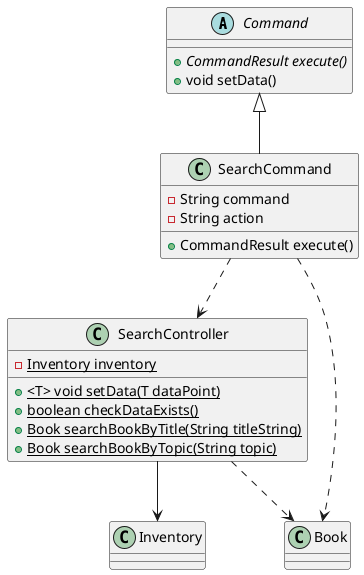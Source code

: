 @startuml search diagram
abstract class Command{
    + {abstract} CommandResult execute()
    + void setData()
}
class SearchController{
    - {static} Inventory inventory
    + {static} <T> void setData(T dataPoint)
    + {static} boolean checkDataExists()
    + {static} Book searchBookByTitle(String titleString)
    + {static} Book searchBookByTopic(String topic)
}
class SearchCommand{
    - String command
    - String action
    + CommandResult execute()
}
class Inventory{}
class Book{}

SearchController --> Inventory
SearchController ..> Book
Command <|-- SearchCommand
SearchCommand ..> SearchController
SearchCommand ..> Book
